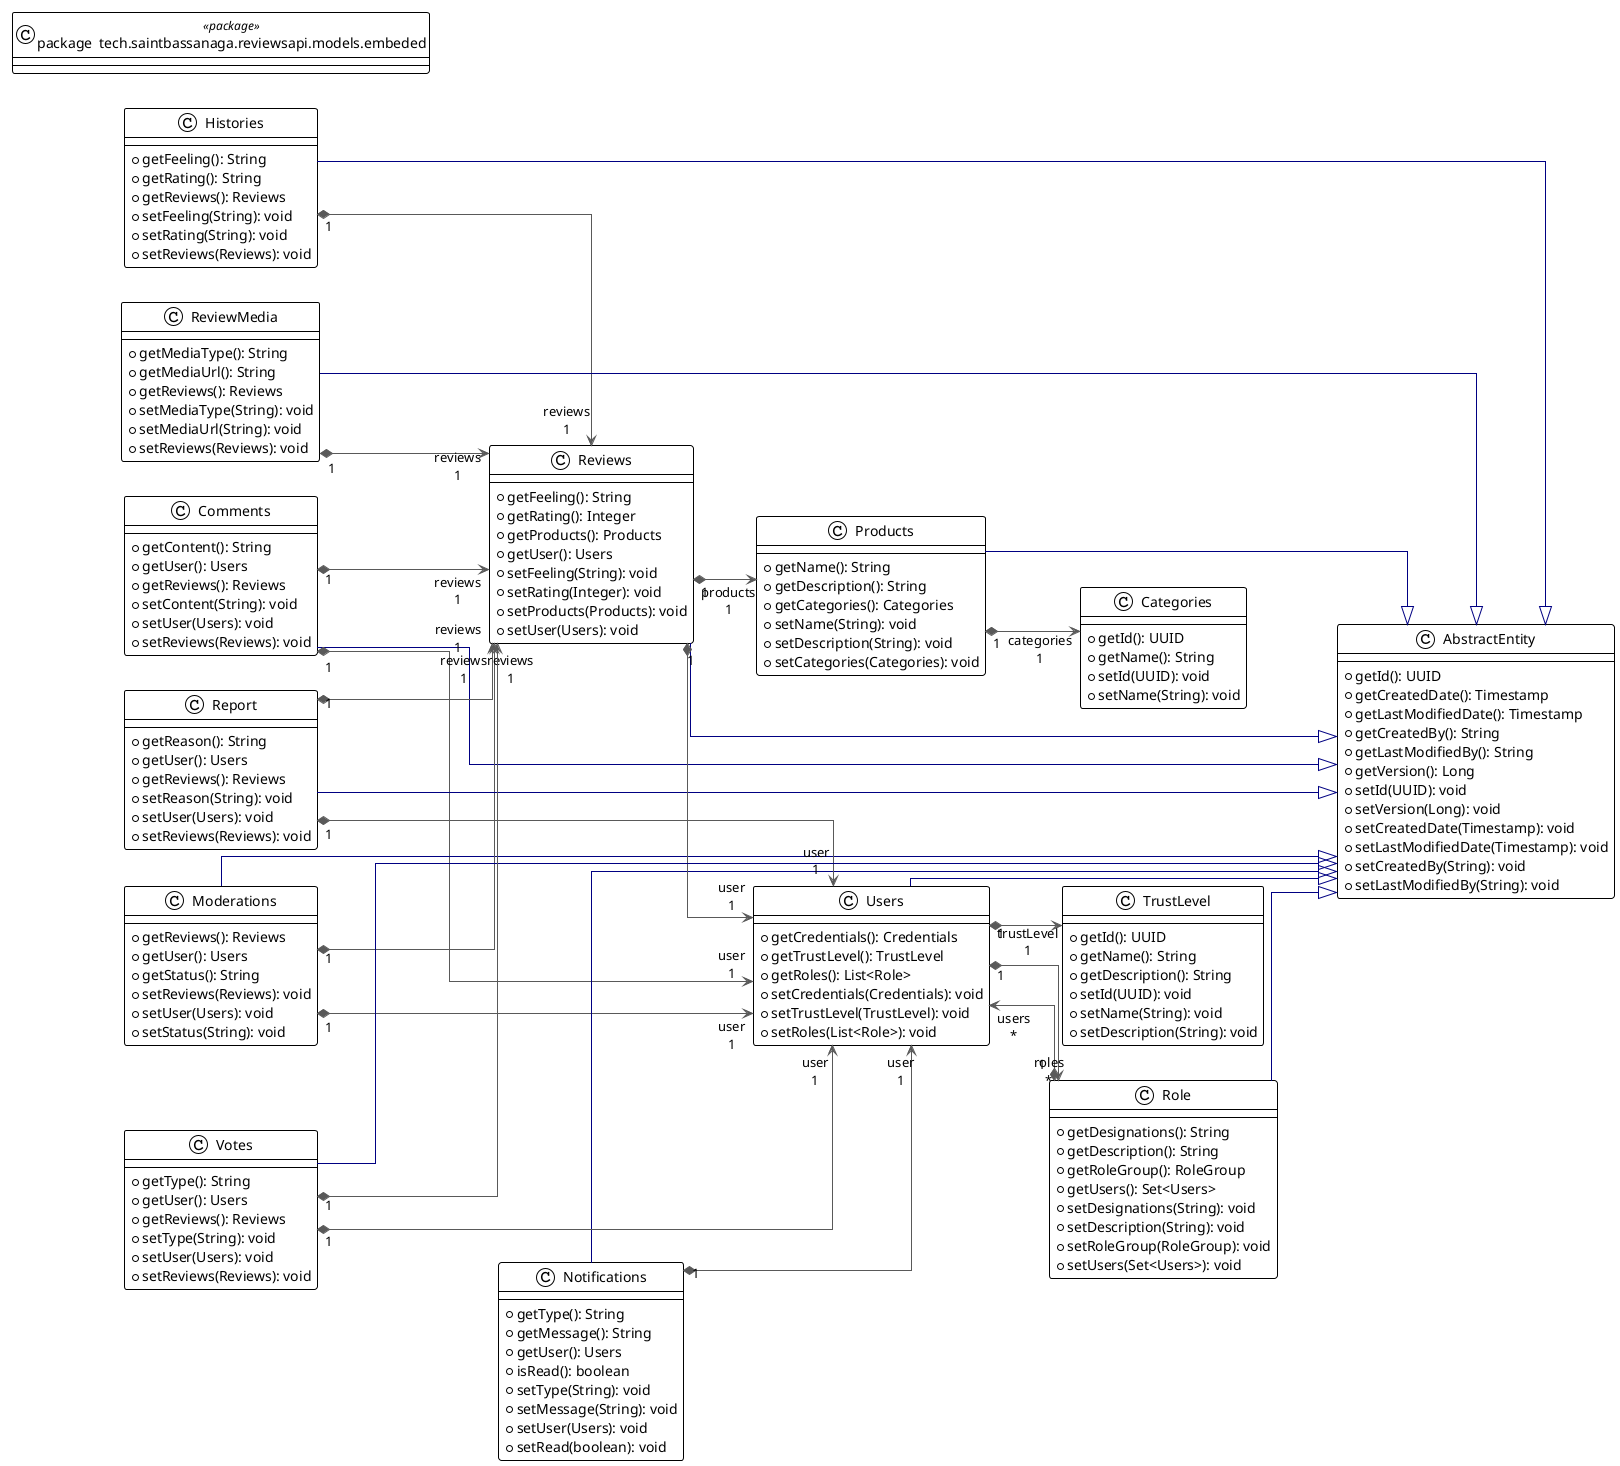 @startuml

!theme plain
left to right direction
skinparam linetype ortho

class AbstractEntity {
  + getId(): UUID
  + getCreatedDate(): Timestamp
  + getLastModifiedDate(): Timestamp
  + getCreatedBy(): String
  + getLastModifiedBy(): String
  + getVersion(): Long
  + setId(UUID): void
  + setVersion(Long): void
  + setCreatedDate(Timestamp): void
  + setLastModifiedDate(Timestamp): void
  + setCreatedBy(String): void
  + setLastModifiedBy(String): void
}
class Categories {
  + getId(): UUID
  + getName(): String
  + setId(UUID): void
  + setName(String): void
}
class Comments {
  + getContent(): String
  + getUser(): Users
  + getReviews(): Reviews
  + setContent(String): void
  + setUser(Users): void
  + setReviews(Reviews): void
}
class Histories {
  + getFeeling(): String
  + getRating(): String
  + getReviews(): Reviews
  + setFeeling(String): void
  + setRating(String): void
  + setReviews(Reviews): void
}
class Moderations {
  + getReviews(): Reviews
  + getUser(): Users
  + getStatus(): String
  + setReviews(Reviews): void
  + setUser(Users): void
  + setStatus(String): void
}
class Notifications {
  + getType(): String
  + getMessage(): String
  + getUser(): Users
  + isRead(): boolean
  + setType(String): void
  + setMessage(String): void
  + setUser(Users): void
  + setRead(boolean): void
}
class Products {
  + getName(): String
  + getDescription(): String
  + getCategories(): Categories
  + setName(String): void
  + setDescription(String): void
  + setCategories(Categories): void
}
class Report {
  + getReason(): String
  + getUser(): Users
  + getReviews(): Reviews
  + setReason(String): void
  + setUser(Users): void
  + setReviews(Reviews): void
}
class ReviewMedia {
  + getMediaType(): String
  + getMediaUrl(): String
  + getReviews(): Reviews
  + setMediaType(String): void
  + setMediaUrl(String): void
  + setReviews(Reviews): void
}
class Reviews {
  + getFeeling(): String
  + getRating(): Integer
  + getProducts(): Products
  + getUser(): Users
  + setFeeling(String): void
  + setRating(Integer): void
  + setProducts(Products): void
  + setUser(Users): void
}
class Role {
  + getDesignations(): String
  + getDescription(): String
  + getRoleGroup(): RoleGroup
  + getUsers(): Set<Users>
  + setDesignations(String): void
  + setDescription(String): void
  + setRoleGroup(RoleGroup): void
  + setUsers(Set<Users>): void
}
class TrustLevel {
  + getId(): UUID
  + getName(): String
  + getDescription(): String
  + setId(UUID): void
  + setName(String): void
  + setDescription(String): void
}
class Users {
  + getCredentials(): Credentials
  + getTrustLevel(): TrustLevel
  + getRoles(): List<Role>
  + setCredentials(Credentials): void
  + setTrustLevel(TrustLevel): void
  + setRoles(List<Role>): void
}
class Votes {
  + getType(): String
  + getUser(): Users
  + getReviews(): Reviews
  + setType(String): void
  + setUser(Users): void
  + setReviews(Reviews): void
}
class node2 as "package  tech.saintbassanaga.reviewsapi.models.embeded" << package >>

Comments        -[#000082,plain]-^  AbstractEntity 
Comments       "1" *-[#595959,plain]-> "reviews\n1" Reviews        
Comments       "1" *-[#595959,plain]-> "user\n1" Users          
Histories       -[#000082,plain]-^  AbstractEntity 
Histories      "1" *-[#595959,plain]-> "reviews\n1" Reviews        
Moderations     -[#000082,plain]-^  AbstractEntity 
Moderations    "1" *-[#595959,plain]-> "reviews\n1" Reviews        
Moderations    "1" *-[#595959,plain]-> "user\n1" Users          
Notifications   -[#000082,plain]-^  AbstractEntity 
Notifications  "1" *-[#595959,plain]-> "user\n1" Users          
Products        -[#000082,plain]-^  AbstractEntity 
Products       "1" *-[#595959,plain]-> "categories\n1" Categories     
Report          -[#000082,plain]-^  AbstractEntity 
Report         "1" *-[#595959,plain]-> "reviews\n1" Reviews        
Report         "1" *-[#595959,plain]-> "user\n1" Users          
ReviewMedia     -[#000082,plain]-^  AbstractEntity 
ReviewMedia    "1" *-[#595959,plain]-> "reviews\n1" Reviews        
Reviews         -[#000082,plain]-^  AbstractEntity 
Reviews        "1" *-[#595959,plain]-> "products\n1" Products       
Reviews        "1" *-[#595959,plain]-> "user\n1" Users          
Role            -[#000082,plain]-^  AbstractEntity 
Role           "1" *-[#595959,plain]-> "users\n*" Users          
Users           -[#000082,plain]-^  AbstractEntity 
Users          "1" *-[#595959,plain]-> "roles\n*" Role           
Users          "1" *-[#595959,plain]-> "trustLevel\n1" TrustLevel     
Votes           -[#000082,plain]-^  AbstractEntity 
Votes          "1" *-[#595959,plain]-> "reviews\n1" Reviews        
Votes          "1" *-[#595959,plain]-> "user\n1" Users          
@enduml
